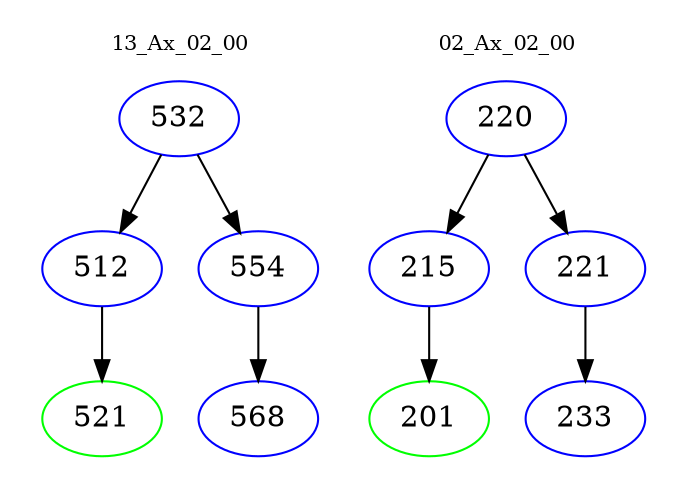digraph{
subgraph cluster_0 {
color = white
label = "13_Ax_02_00";
fontsize=10;
T0_532 [label="532", color="blue"]
T0_532 -> T0_512 [color="black"]
T0_512 [label="512", color="blue"]
T0_512 -> T0_521 [color="black"]
T0_521 [label="521", color="green"]
T0_532 -> T0_554 [color="black"]
T0_554 [label="554", color="blue"]
T0_554 -> T0_568 [color="black"]
T0_568 [label="568", color="blue"]
}
subgraph cluster_1 {
color = white
label = "02_Ax_02_00";
fontsize=10;
T1_220 [label="220", color="blue"]
T1_220 -> T1_215 [color="black"]
T1_215 [label="215", color="blue"]
T1_215 -> T1_201 [color="black"]
T1_201 [label="201", color="green"]
T1_220 -> T1_221 [color="black"]
T1_221 [label="221", color="blue"]
T1_221 -> T1_233 [color="black"]
T1_233 [label="233", color="blue"]
}
}

